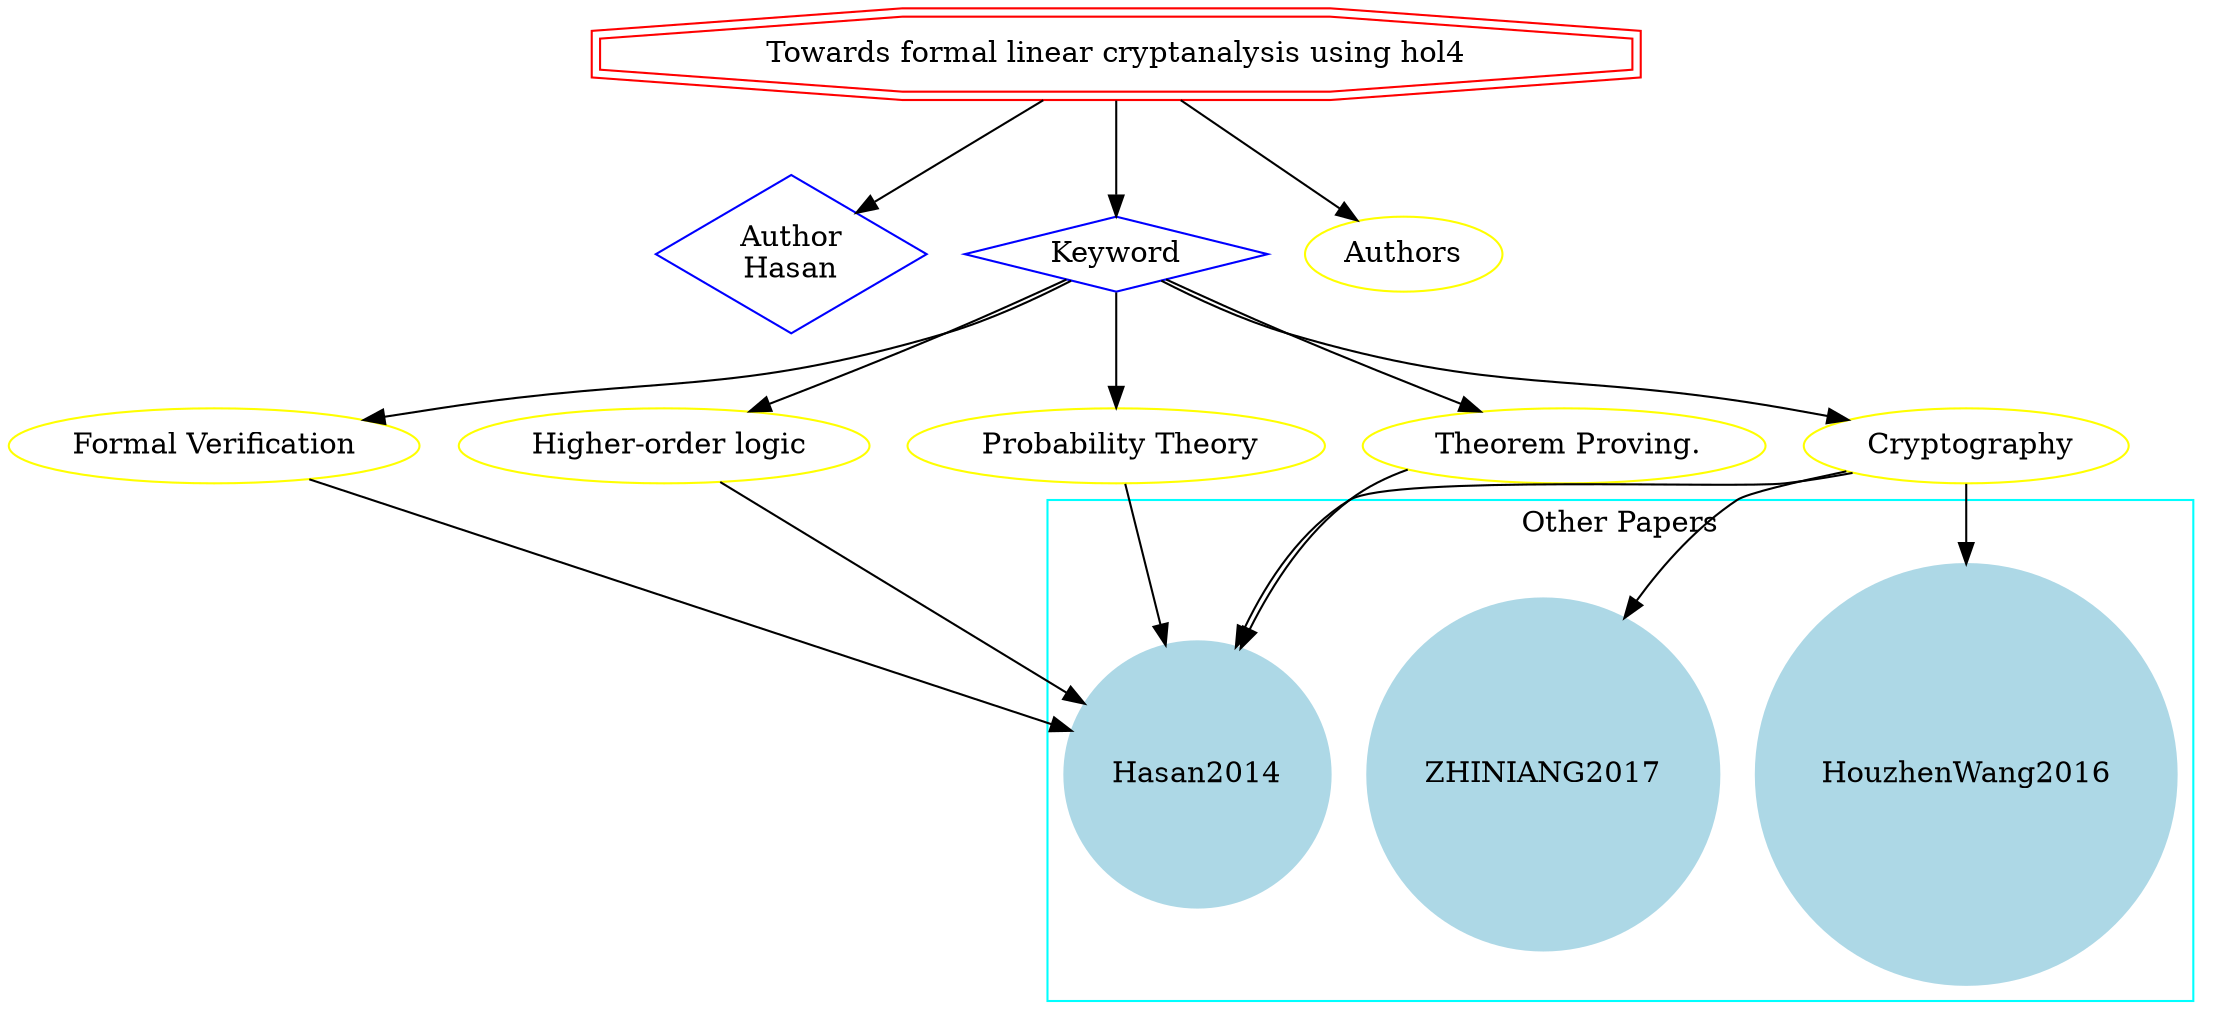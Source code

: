 strict digraph mind_map73 {
	node [color=red shape=doubleoctagon]
	"Towards formal linear cryptanalysis using hol4"
	node [color=blue shape=diamond]
	"Author
Hasan"
	Keyword
	"Towards formal linear cryptanalysis using hol4" -> "Author
Hasan"
	"Towards formal linear cryptanalysis using hol4" -> Keyword
	node [color=yellow shape=ellipse]
	"Formal Verification"
	Keyword -> "Formal Verification"
	" Higher-order logic"
	Keyword -> " Higher-order logic"
	" Probability Theory"
	Keyword -> " Probability Theory"
	" Cryptography"
	Keyword -> " Cryptography"
	" Theorem Proving."
	Keyword -> " Theorem Proving."
	subgraph cluster_0 {
		node [style=filled]
		node [color=lightblue shape=circle]
		label="Other Papers"
		color=cyan
		ZHINIANG2017
		HouzhenWang2016
		Hasan2014
	}
	"Formal Verification" -> Hasan2014
	" Higher-order logic" -> Hasan2014
	" Probability Theory" -> Hasan2014
	" Cryptography" -> ZHINIANG2017
	" Cryptography" -> HouzhenWang2016
	" Cryptography" -> Hasan2014
	" Theorem Proving." -> Hasan2014
	"Towards formal linear cryptanalysis using hol4" -> Authors
}
